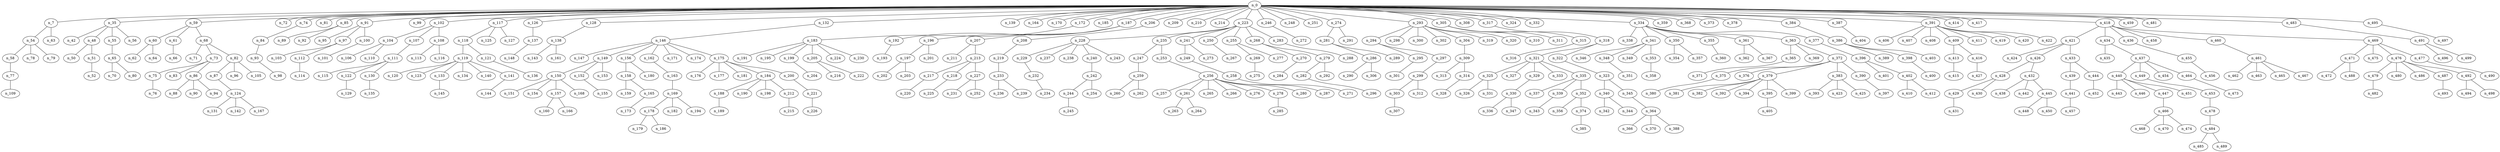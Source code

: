 graph grafoGeografico_500_30_DFS_I  {
n_0;
n_7;
n_35;
n_59;
n_72;
n_74;
n_81;
n_85;
n_91;
n_99;
n_102;
n_117;
n_126;
n_128;
n_132;
n_139;
n_164;
n_170;
n_172;
n_185;
n_187;
n_206;
n_209;
n_210;
n_214;
n_223;
n_246;
n_248;
n_251;
n_274;
n_293;
n_305;
n_308;
n_317;
n_324;
n_332;
n_334;
n_359;
n_368;
n_373;
n_378;
n_384;
n_387;
n_391;
n_414;
n_417;
n_418;
n_459;
n_481;
n_483;
n_495;
n_497;
n_491;
n_496;
n_499;
n_421;
n_434;
n_436;
n_458;
n_460;
n_469;
n_471;
n_475;
n_476;
n_477;
n_490;
n_479;
n_480;
n_486;
n_487;
n_492;
n_494;
n_498;
n_493;
n_482;
n_472;
n_488;
n_461;
n_462;
n_463;
n_465;
n_467;
n_455;
n_456;
n_435;
n_437;
n_440;
n_449;
n_454;
n_464;
n_473;
n_453;
n_478;
n_484;
n_485;
n_489;
n_443;
n_446;
n_447;
n_451;
n_466;
n_468;
n_470;
n_474;
n_424;
n_426;
n_433;
n_439;
n_444;
n_452;
n_441;
n_457;
n_428;
n_432;
n_438;
n_442;
n_445;
n_448;
n_450;
n_429;
n_430;
n_431;
n_406;
n_407;
n_408;
n_409;
n_411;
n_419;
n_420;
n_422;
n_413;
n_416;
n_427;
n_415;
n_404;
n_386;
n_389;
n_398;
n_403;
n_400;
n_338;
n_341;
n_350;
n_355;
n_361;
n_363;
n_377;
n_396;
n_401;
n_402;
n_410;
n_412;
n_365;
n_369;
n_372;
n_375;
n_376;
n_379;
n_383;
n_390;
n_397;
n_393;
n_423;
n_425;
n_381;
n_382;
n_392;
n_394;
n_395;
n_399;
n_405;
n_380;
n_371;
n_362;
n_367;
n_360;
n_354;
n_357;
n_346;
n_348;
n_349;
n_353;
n_358;
n_351;
n_318;
n_321;
n_322;
n_323;
n_340;
n_345;
n_364;
n_366;
n_370;
n_388;
n_342;
n_344;
n_325;
n_327;
n_329;
n_333;
n_335;
n_337;
n_339;
n_352;
n_356;
n_374;
n_385;
n_343;
n_330;
n_336;
n_347;
n_326;
n_331;
n_310;
n_311;
n_315;
n_316;
n_294;
n_298;
n_300;
n_302;
n_304;
n_319;
n_320;
n_309;
n_313;
n_314;
n_328;
n_295;
n_297;
n_299;
n_303;
n_312;
n_307;
n_301;
n_281;
n_291;
n_286;
n_289;
n_290;
n_306;
n_272;
n_228;
n_235;
n_241;
n_250;
n_255;
n_268;
n_283;
n_288;
n_270;
n_279;
n_282;
n_292;
n_296;
n_284;
n_269;
n_277;
n_275;
n_267;
n_249;
n_273;
n_258;
n_271;
n_247;
n_253;
n_256;
n_257;
n_261;
n_265;
n_266;
n_276;
n_278;
n_280;
n_287;
n_285;
n_263;
n_264;
n_259;
n_260;
n_262;
n_229;
n_237;
n_238;
n_240;
n_243;
n_242;
n_244;
n_254;
n_245;
n_232;
n_234;
n_208;
n_219;
n_233;
n_236;
n_239;
n_192;
n_196;
n_207;
n_211;
n_213;
n_217;
n_218;
n_227;
n_231;
n_252;
n_225;
n_220;
n_197;
n_201;
n_202;
n_203;
n_193;
n_183;
n_191;
n_195;
n_199;
n_205;
n_224;
n_230;
n_216;
n_222;
n_204;
n_146;
n_147;
n_149;
n_156;
n_162;
n_171;
n_174;
n_175;
n_176;
n_177;
n_181;
n_184;
n_200;
n_221;
n_226;
n_188;
n_190;
n_198;
n_212;
n_215;
n_189;
n_163;
n_169;
n_178;
n_182;
n_194;
n_179;
n_186;
n_158;
n_180;
n_159;
n_165;
n_173;
n_150;
n_152;
n_153;
n_155;
n_151;
n_154;
n_157;
n_168;
n_160;
n_166;
n_138;
n_143;
n_161;
n_137;
n_148;
n_118;
n_125;
n_127;
n_119;
n_121;
n_136;
n_120;
n_123;
n_133;
n_134;
n_140;
n_141;
n_144;
n_145;
n_104;
n_107;
n_108;
n_113;
n_116;
n_111;
n_115;
n_122;
n_130;
n_135;
n_129;
n_106;
n_110;
n_95;
n_97;
n_100;
n_101;
n_103;
n_112;
n_114;
n_89;
n_92;
n_84;
n_93;
n_98;
n_60;
n_61;
n_68;
n_71;
n_73;
n_82;
n_87;
n_96;
n_105;
n_124;
n_131;
n_142;
n_167;
n_75;
n_83;
n_86;
n_88;
n_90;
n_94;
n_76;
n_66;
n_62;
n_64;
n_42;
n_48;
n_55;
n_56;
n_65;
n_70;
n_80;
n_50;
n_51;
n_52;
n_54;
n_63;
n_58;
n_78;
n_79;
n_77;
n_109;
n_0 -- n_7;
n_0 -- n_35;
n_0 -- n_59;
n_0 -- n_72;
n_0 -- n_74;
n_0 -- n_81;
n_0 -- n_85;
n_0 -- n_91;
n_0 -- n_99;
n_0 -- n_102;
n_0 -- n_117;
n_0 -- n_126;
n_0 -- n_128;
n_0 -- n_132;
n_0 -- n_139;
n_0 -- n_164;
n_0 -- n_170;
n_0 -- n_172;
n_0 -- n_185;
n_0 -- n_187;
n_0 -- n_206;
n_0 -- n_209;
n_0 -- n_210;
n_0 -- n_214;
n_0 -- n_223;
n_0 -- n_246;
n_0 -- n_248;
n_0 -- n_251;
n_0 -- n_274;
n_0 -- n_293;
n_0 -- n_305;
n_0 -- n_308;
n_0 -- n_317;
n_0 -- n_324;
n_0 -- n_332;
n_0 -- n_334;
n_0 -- n_359;
n_0 -- n_368;
n_0 -- n_373;
n_0 -- n_378;
n_0 -- n_384;
n_0 -- n_387;
n_0 -- n_391;
n_0 -- n_414;
n_0 -- n_417;
n_0 -- n_418;
n_0 -- n_459;
n_0 -- n_481;
n_0 -- n_483;
n_0 -- n_495;
n_495 -- n_497;
n_483 -- n_491;
n_491 -- n_496;
n_491 -- n_499;
n_418 -- n_421;
n_418 -- n_434;
n_418 -- n_436;
n_418 -- n_458;
n_418 -- n_460;
n_418 -- n_469;
n_469 -- n_471;
n_469 -- n_475;
n_469 -- n_476;
n_469 -- n_477;
n_477 -- n_490;
n_476 -- n_479;
n_476 -- n_480;
n_476 -- n_486;
n_476 -- n_487;
n_476 -- n_492;
n_492 -- n_494;
n_492 -- n_498;
n_487 -- n_493;
n_479 -- n_482;
n_471 -- n_472;
n_471 -- n_488;
n_460 -- n_461;
n_461 -- n_462;
n_461 -- n_463;
n_461 -- n_465;
n_461 -- n_467;
n_436 -- n_455;
n_455 -- n_456;
n_434 -- n_435;
n_434 -- n_437;
n_437 -- n_440;
n_437 -- n_449;
n_437 -- n_454;
n_437 -- n_464;
n_464 -- n_473;
n_449 -- n_453;
n_453 -- n_478;
n_478 -- n_484;
n_484 -- n_485;
n_484 -- n_489;
n_440 -- n_443;
n_440 -- n_446;
n_440 -- n_447;
n_440 -- n_451;
n_447 -- n_466;
n_466 -- n_468;
n_466 -- n_470;
n_466 -- n_474;
n_421 -- n_424;
n_421 -- n_426;
n_421 -- n_433;
n_433 -- n_439;
n_433 -- n_444;
n_444 -- n_452;
n_439 -- n_441;
n_441 -- n_457;
n_426 -- n_428;
n_426 -- n_432;
n_432 -- n_438;
n_432 -- n_442;
n_432 -- n_445;
n_445 -- n_448;
n_445 -- n_450;
n_428 -- n_429;
n_428 -- n_430;
n_429 -- n_431;
n_391 -- n_406;
n_391 -- n_407;
n_391 -- n_408;
n_391 -- n_409;
n_391 -- n_411;
n_391 -- n_419;
n_391 -- n_420;
n_391 -- n_422;
n_409 -- n_413;
n_409 -- n_416;
n_416 -- n_427;
n_413 -- n_415;
n_387 -- n_404;
n_384 -- n_386;
n_386 -- n_389;
n_386 -- n_398;
n_386 -- n_403;
n_398 -- n_400;
n_334 -- n_338;
n_334 -- n_341;
n_334 -- n_350;
n_334 -- n_355;
n_334 -- n_361;
n_334 -- n_363;
n_334 -- n_377;
n_377 -- n_396;
n_396 -- n_401;
n_396 -- n_402;
n_402 -- n_410;
n_402 -- n_412;
n_363 -- n_365;
n_363 -- n_369;
n_363 -- n_372;
n_372 -- n_375;
n_372 -- n_376;
n_372 -- n_379;
n_372 -- n_383;
n_372 -- n_390;
n_390 -- n_397;
n_383 -- n_393;
n_383 -- n_423;
n_383 -- n_425;
n_379 -- n_381;
n_379 -- n_382;
n_379 -- n_392;
n_379 -- n_394;
n_379 -- n_395;
n_379 -- n_399;
n_395 -- n_405;
n_375 -- n_380;
n_365 -- n_371;
n_361 -- n_362;
n_361 -- n_367;
n_355 -- n_360;
n_350 -- n_354;
n_350 -- n_357;
n_341 -- n_346;
n_341 -- n_348;
n_341 -- n_349;
n_341 -- n_353;
n_353 -- n_358;
n_348 -- n_351;
n_317 -- n_318;
n_318 -- n_321;
n_318 -- n_322;
n_322 -- n_323;
n_323 -- n_340;
n_323 -- n_345;
n_345 -- n_364;
n_364 -- n_366;
n_364 -- n_370;
n_364 -- n_388;
n_340 -- n_342;
n_340 -- n_344;
n_321 -- n_325;
n_321 -- n_327;
n_321 -- n_329;
n_321 -- n_333;
n_321 -- n_335;
n_335 -- n_337;
n_335 -- n_339;
n_335 -- n_352;
n_352 -- n_356;
n_352 -- n_374;
n_374 -- n_385;
n_339 -- n_343;
n_329 -- n_330;
n_330 -- n_336;
n_330 -- n_347;
n_325 -- n_326;
n_325 -- n_331;
n_305 -- n_310;
n_305 -- n_311;
n_305 -- n_315;
n_315 -- n_316;
n_293 -- n_294;
n_293 -- n_298;
n_293 -- n_300;
n_293 -- n_302;
n_293 -- n_304;
n_293 -- n_319;
n_293 -- n_320;
n_304 -- n_309;
n_309 -- n_313;
n_309 -- n_314;
n_314 -- n_328;
n_294 -- n_295;
n_294 -- n_297;
n_297 -- n_299;
n_299 -- n_303;
n_299 -- n_312;
n_303 -- n_307;
n_295 -- n_301;
n_274 -- n_281;
n_274 -- n_291;
n_281 -- n_286;
n_281 -- n_289;
n_286 -- n_290;
n_286 -- n_306;
n_246 -- n_272;
n_223 -- n_228;
n_223 -- n_235;
n_223 -- n_241;
n_223 -- n_250;
n_223 -- n_255;
n_223 -- n_268;
n_223 -- n_283;
n_283 -- n_288;
n_268 -- n_270;
n_268 -- n_279;
n_279 -- n_282;
n_279 -- n_292;
n_282 -- n_296;
n_270 -- n_284;
n_255 -- n_269;
n_255 -- n_277;
n_269 -- n_275;
n_250 -- n_267;
n_241 -- n_249;
n_241 -- n_273;
n_249 -- n_258;
n_258 -- n_271;
n_235 -- n_247;
n_235 -- n_253;
n_253 -- n_256;
n_256 -- n_257;
n_256 -- n_261;
n_256 -- n_265;
n_256 -- n_266;
n_256 -- n_276;
n_256 -- n_278;
n_256 -- n_280;
n_256 -- n_287;
n_278 -- n_285;
n_261 -- n_263;
n_261 -- n_264;
n_247 -- n_259;
n_259 -- n_260;
n_259 -- n_262;
n_228 -- n_229;
n_228 -- n_237;
n_228 -- n_238;
n_228 -- n_240;
n_228 -- n_243;
n_240 -- n_242;
n_242 -- n_244;
n_242 -- n_254;
n_244 -- n_245;
n_229 -- n_232;
n_232 -- n_234;
n_206 -- n_208;
n_208 -- n_219;
n_219 -- n_233;
n_233 -- n_236;
n_233 -- n_239;
n_187 -- n_192;
n_187 -- n_196;
n_187 -- n_207;
n_207 -- n_211;
n_207 -- n_213;
n_213 -- n_217;
n_213 -- n_218;
n_213 -- n_227;
n_227 -- n_231;
n_227 -- n_252;
n_218 -- n_225;
n_217 -- n_220;
n_196 -- n_197;
n_196 -- n_201;
n_197 -- n_202;
n_197 -- n_203;
n_192 -- n_193;
n_172 -- n_183;
n_183 -- n_191;
n_183 -- n_195;
n_183 -- n_199;
n_183 -- n_205;
n_183 -- n_224;
n_183 -- n_230;
n_205 -- n_216;
n_205 -- n_222;
n_199 -- n_204;
n_132 -- n_146;
n_146 -- n_147;
n_146 -- n_149;
n_146 -- n_156;
n_146 -- n_162;
n_146 -- n_171;
n_146 -- n_174;
n_146 -- n_175;
n_175 -- n_176;
n_175 -- n_177;
n_175 -- n_181;
n_175 -- n_184;
n_175 -- n_200;
n_200 -- n_221;
n_221 -- n_226;
n_184 -- n_188;
n_184 -- n_190;
n_184 -- n_198;
n_184 -- n_212;
n_212 -- n_215;
n_188 -- n_189;
n_162 -- n_163;
n_163 -- n_169;
n_169 -- n_178;
n_169 -- n_182;
n_169 -- n_194;
n_178 -- n_179;
n_178 -- n_186;
n_156 -- n_158;
n_156 -- n_180;
n_158 -- n_159;
n_158 -- n_165;
n_165 -- n_173;
n_149 -- n_150;
n_149 -- n_152;
n_149 -- n_153;
n_152 -- n_155;
n_150 -- n_151;
n_150 -- n_154;
n_150 -- n_157;
n_150 -- n_168;
n_157 -- n_160;
n_157 -- n_166;
n_128 -- n_138;
n_138 -- n_143;
n_138 -- n_161;
n_126 -- n_137;
n_137 -- n_148;
n_117 -- n_118;
n_117 -- n_125;
n_117 -- n_127;
n_118 -- n_119;
n_118 -- n_121;
n_121 -- n_136;
n_119 -- n_120;
n_119 -- n_123;
n_119 -- n_133;
n_119 -- n_134;
n_119 -- n_140;
n_119 -- n_141;
n_141 -- n_144;
n_133 -- n_145;
n_102 -- n_104;
n_102 -- n_107;
n_102 -- n_108;
n_108 -- n_113;
n_108 -- n_116;
n_107 -- n_111;
n_111 -- n_115;
n_111 -- n_122;
n_111 -- n_130;
n_130 -- n_135;
n_122 -- n_129;
n_104 -- n_106;
n_104 -- n_110;
n_91 -- n_95;
n_91 -- n_97;
n_91 -- n_100;
n_100 -- n_101;
n_97 -- n_103;
n_97 -- n_112;
n_112 -- n_114;
n_85 -- n_89;
n_85 -- n_92;
n_74 -- n_84;
n_84 -- n_93;
n_93 -- n_98;
n_59 -- n_60;
n_59 -- n_61;
n_59 -- n_68;
n_68 -- n_71;
n_68 -- n_73;
n_68 -- n_82;
n_82 -- n_87;
n_82 -- n_96;
n_82 -- n_105;
n_87 -- n_124;
n_124 -- n_131;
n_124 -- n_142;
n_124 -- n_167;
n_73 -- n_75;
n_73 -- n_83;
n_73 -- n_86;
n_86 -- n_88;
n_86 -- n_90;
n_86 -- n_94;
n_75 -- n_76;
n_61 -- n_66;
n_60 -- n_62;
n_60 -- n_64;
n_35 -- n_42;
n_35 -- n_48;
n_35 -- n_55;
n_35 -- n_56;
n_55 -- n_65;
n_65 -- n_70;
n_65 -- n_80;
n_48 -- n_50;
n_48 -- n_51;
n_51 -- n_52;
n_7 -- n_54;
n_7 -- n_63;
n_54 -- n_58;
n_54 -- n_78;
n_54 -- n_79;
n_58 -- n_77;
n_77 -- n_109;
}